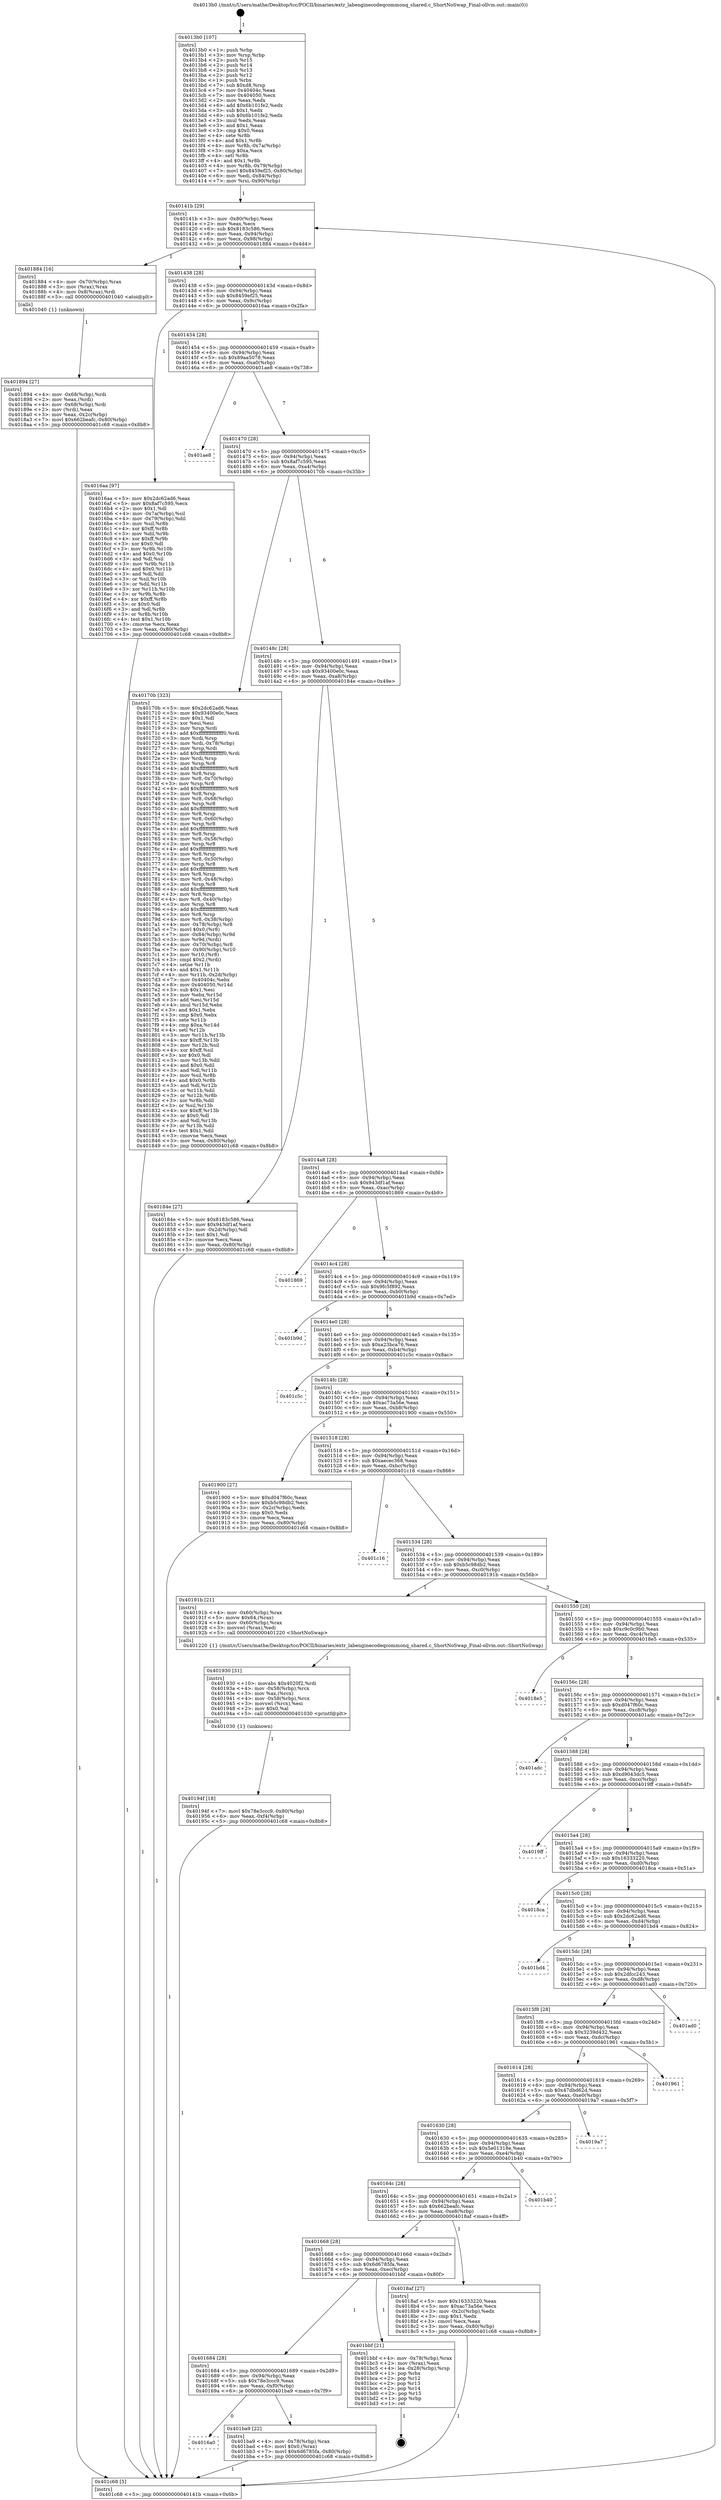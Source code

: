 digraph "0x4013b0" {
  label = "0x4013b0 (/mnt/c/Users/mathe/Desktop/tcc/POCII/binaries/extr_labenginecodeqcommonq_shared.c_ShortNoSwap_Final-ollvm.out::main(0))"
  labelloc = "t"
  node[shape=record]

  Entry [label="",width=0.3,height=0.3,shape=circle,fillcolor=black,style=filled]
  "0x40141b" [label="{
     0x40141b [29]\l
     | [instrs]\l
     &nbsp;&nbsp;0x40141b \<+3\>: mov -0x80(%rbp),%eax\l
     &nbsp;&nbsp;0x40141e \<+2\>: mov %eax,%ecx\l
     &nbsp;&nbsp;0x401420 \<+6\>: sub $0x8183c586,%ecx\l
     &nbsp;&nbsp;0x401426 \<+6\>: mov %eax,-0x94(%rbp)\l
     &nbsp;&nbsp;0x40142c \<+6\>: mov %ecx,-0x98(%rbp)\l
     &nbsp;&nbsp;0x401432 \<+6\>: je 0000000000401884 \<main+0x4d4\>\l
  }"]
  "0x401884" [label="{
     0x401884 [16]\l
     | [instrs]\l
     &nbsp;&nbsp;0x401884 \<+4\>: mov -0x70(%rbp),%rax\l
     &nbsp;&nbsp;0x401888 \<+3\>: mov (%rax),%rax\l
     &nbsp;&nbsp;0x40188b \<+4\>: mov 0x8(%rax),%rdi\l
     &nbsp;&nbsp;0x40188f \<+5\>: call 0000000000401040 \<atoi@plt\>\l
     | [calls]\l
     &nbsp;&nbsp;0x401040 \{1\} (unknown)\l
  }"]
  "0x401438" [label="{
     0x401438 [28]\l
     | [instrs]\l
     &nbsp;&nbsp;0x401438 \<+5\>: jmp 000000000040143d \<main+0x8d\>\l
     &nbsp;&nbsp;0x40143d \<+6\>: mov -0x94(%rbp),%eax\l
     &nbsp;&nbsp;0x401443 \<+5\>: sub $0x8459ef25,%eax\l
     &nbsp;&nbsp;0x401448 \<+6\>: mov %eax,-0x9c(%rbp)\l
     &nbsp;&nbsp;0x40144e \<+6\>: je 00000000004016aa \<main+0x2fa\>\l
  }"]
  Exit [label="",width=0.3,height=0.3,shape=circle,fillcolor=black,style=filled,peripheries=2]
  "0x4016aa" [label="{
     0x4016aa [97]\l
     | [instrs]\l
     &nbsp;&nbsp;0x4016aa \<+5\>: mov $0x2dc62ad6,%eax\l
     &nbsp;&nbsp;0x4016af \<+5\>: mov $0x8af7c595,%ecx\l
     &nbsp;&nbsp;0x4016b4 \<+2\>: mov $0x1,%dl\l
     &nbsp;&nbsp;0x4016b6 \<+4\>: mov -0x7a(%rbp),%sil\l
     &nbsp;&nbsp;0x4016ba \<+4\>: mov -0x79(%rbp),%dil\l
     &nbsp;&nbsp;0x4016be \<+3\>: mov %sil,%r8b\l
     &nbsp;&nbsp;0x4016c1 \<+4\>: xor $0xff,%r8b\l
     &nbsp;&nbsp;0x4016c5 \<+3\>: mov %dil,%r9b\l
     &nbsp;&nbsp;0x4016c8 \<+4\>: xor $0xff,%r9b\l
     &nbsp;&nbsp;0x4016cc \<+3\>: xor $0x0,%dl\l
     &nbsp;&nbsp;0x4016cf \<+3\>: mov %r8b,%r10b\l
     &nbsp;&nbsp;0x4016d2 \<+4\>: and $0x0,%r10b\l
     &nbsp;&nbsp;0x4016d6 \<+3\>: and %dl,%sil\l
     &nbsp;&nbsp;0x4016d9 \<+3\>: mov %r9b,%r11b\l
     &nbsp;&nbsp;0x4016dc \<+4\>: and $0x0,%r11b\l
     &nbsp;&nbsp;0x4016e0 \<+3\>: and %dl,%dil\l
     &nbsp;&nbsp;0x4016e3 \<+3\>: or %sil,%r10b\l
     &nbsp;&nbsp;0x4016e6 \<+3\>: or %dil,%r11b\l
     &nbsp;&nbsp;0x4016e9 \<+3\>: xor %r11b,%r10b\l
     &nbsp;&nbsp;0x4016ec \<+3\>: or %r9b,%r8b\l
     &nbsp;&nbsp;0x4016ef \<+4\>: xor $0xff,%r8b\l
     &nbsp;&nbsp;0x4016f3 \<+3\>: or $0x0,%dl\l
     &nbsp;&nbsp;0x4016f6 \<+3\>: and %dl,%r8b\l
     &nbsp;&nbsp;0x4016f9 \<+3\>: or %r8b,%r10b\l
     &nbsp;&nbsp;0x4016fc \<+4\>: test $0x1,%r10b\l
     &nbsp;&nbsp;0x401700 \<+3\>: cmovne %ecx,%eax\l
     &nbsp;&nbsp;0x401703 \<+3\>: mov %eax,-0x80(%rbp)\l
     &nbsp;&nbsp;0x401706 \<+5\>: jmp 0000000000401c68 \<main+0x8b8\>\l
  }"]
  "0x401454" [label="{
     0x401454 [28]\l
     | [instrs]\l
     &nbsp;&nbsp;0x401454 \<+5\>: jmp 0000000000401459 \<main+0xa9\>\l
     &nbsp;&nbsp;0x401459 \<+6\>: mov -0x94(%rbp),%eax\l
     &nbsp;&nbsp;0x40145f \<+5\>: sub $0x89aa5078,%eax\l
     &nbsp;&nbsp;0x401464 \<+6\>: mov %eax,-0xa0(%rbp)\l
     &nbsp;&nbsp;0x40146a \<+6\>: je 0000000000401ae8 \<main+0x738\>\l
  }"]
  "0x401c68" [label="{
     0x401c68 [5]\l
     | [instrs]\l
     &nbsp;&nbsp;0x401c68 \<+5\>: jmp 000000000040141b \<main+0x6b\>\l
  }"]
  "0x4013b0" [label="{
     0x4013b0 [107]\l
     | [instrs]\l
     &nbsp;&nbsp;0x4013b0 \<+1\>: push %rbp\l
     &nbsp;&nbsp;0x4013b1 \<+3\>: mov %rsp,%rbp\l
     &nbsp;&nbsp;0x4013b4 \<+2\>: push %r15\l
     &nbsp;&nbsp;0x4013b6 \<+2\>: push %r14\l
     &nbsp;&nbsp;0x4013b8 \<+2\>: push %r13\l
     &nbsp;&nbsp;0x4013ba \<+2\>: push %r12\l
     &nbsp;&nbsp;0x4013bc \<+1\>: push %rbx\l
     &nbsp;&nbsp;0x4013bd \<+7\>: sub $0xd8,%rsp\l
     &nbsp;&nbsp;0x4013c4 \<+7\>: mov 0x40404c,%eax\l
     &nbsp;&nbsp;0x4013cb \<+7\>: mov 0x404050,%ecx\l
     &nbsp;&nbsp;0x4013d2 \<+2\>: mov %eax,%edx\l
     &nbsp;&nbsp;0x4013d4 \<+6\>: add $0x6b101fe2,%edx\l
     &nbsp;&nbsp;0x4013da \<+3\>: sub $0x1,%edx\l
     &nbsp;&nbsp;0x4013dd \<+6\>: sub $0x6b101fe2,%edx\l
     &nbsp;&nbsp;0x4013e3 \<+3\>: imul %edx,%eax\l
     &nbsp;&nbsp;0x4013e6 \<+3\>: and $0x1,%eax\l
     &nbsp;&nbsp;0x4013e9 \<+3\>: cmp $0x0,%eax\l
     &nbsp;&nbsp;0x4013ec \<+4\>: sete %r8b\l
     &nbsp;&nbsp;0x4013f0 \<+4\>: and $0x1,%r8b\l
     &nbsp;&nbsp;0x4013f4 \<+4\>: mov %r8b,-0x7a(%rbp)\l
     &nbsp;&nbsp;0x4013f8 \<+3\>: cmp $0xa,%ecx\l
     &nbsp;&nbsp;0x4013fb \<+4\>: setl %r8b\l
     &nbsp;&nbsp;0x4013ff \<+4\>: and $0x1,%r8b\l
     &nbsp;&nbsp;0x401403 \<+4\>: mov %r8b,-0x79(%rbp)\l
     &nbsp;&nbsp;0x401407 \<+7\>: movl $0x8459ef25,-0x80(%rbp)\l
     &nbsp;&nbsp;0x40140e \<+6\>: mov %edi,-0x84(%rbp)\l
     &nbsp;&nbsp;0x401414 \<+7\>: mov %rsi,-0x90(%rbp)\l
  }"]
  "0x4016a0" [label="{
     0x4016a0\l
  }", style=dashed]
  "0x401ae8" [label="{
     0x401ae8\l
  }", style=dashed]
  "0x401470" [label="{
     0x401470 [28]\l
     | [instrs]\l
     &nbsp;&nbsp;0x401470 \<+5\>: jmp 0000000000401475 \<main+0xc5\>\l
     &nbsp;&nbsp;0x401475 \<+6\>: mov -0x94(%rbp),%eax\l
     &nbsp;&nbsp;0x40147b \<+5\>: sub $0x8af7c595,%eax\l
     &nbsp;&nbsp;0x401480 \<+6\>: mov %eax,-0xa4(%rbp)\l
     &nbsp;&nbsp;0x401486 \<+6\>: je 000000000040170b \<main+0x35b\>\l
  }"]
  "0x401ba9" [label="{
     0x401ba9 [22]\l
     | [instrs]\l
     &nbsp;&nbsp;0x401ba9 \<+4\>: mov -0x78(%rbp),%rax\l
     &nbsp;&nbsp;0x401bad \<+6\>: movl $0x0,(%rax)\l
     &nbsp;&nbsp;0x401bb3 \<+7\>: movl $0x6d6785fa,-0x80(%rbp)\l
     &nbsp;&nbsp;0x401bba \<+5\>: jmp 0000000000401c68 \<main+0x8b8\>\l
  }"]
  "0x40170b" [label="{
     0x40170b [323]\l
     | [instrs]\l
     &nbsp;&nbsp;0x40170b \<+5\>: mov $0x2dc62ad6,%eax\l
     &nbsp;&nbsp;0x401710 \<+5\>: mov $0x93400e0c,%ecx\l
     &nbsp;&nbsp;0x401715 \<+2\>: mov $0x1,%dl\l
     &nbsp;&nbsp;0x401717 \<+2\>: xor %esi,%esi\l
     &nbsp;&nbsp;0x401719 \<+3\>: mov %rsp,%rdi\l
     &nbsp;&nbsp;0x40171c \<+4\>: add $0xfffffffffffffff0,%rdi\l
     &nbsp;&nbsp;0x401720 \<+3\>: mov %rdi,%rsp\l
     &nbsp;&nbsp;0x401723 \<+4\>: mov %rdi,-0x78(%rbp)\l
     &nbsp;&nbsp;0x401727 \<+3\>: mov %rsp,%rdi\l
     &nbsp;&nbsp;0x40172a \<+4\>: add $0xfffffffffffffff0,%rdi\l
     &nbsp;&nbsp;0x40172e \<+3\>: mov %rdi,%rsp\l
     &nbsp;&nbsp;0x401731 \<+3\>: mov %rsp,%r8\l
     &nbsp;&nbsp;0x401734 \<+4\>: add $0xfffffffffffffff0,%r8\l
     &nbsp;&nbsp;0x401738 \<+3\>: mov %r8,%rsp\l
     &nbsp;&nbsp;0x40173b \<+4\>: mov %r8,-0x70(%rbp)\l
     &nbsp;&nbsp;0x40173f \<+3\>: mov %rsp,%r8\l
     &nbsp;&nbsp;0x401742 \<+4\>: add $0xfffffffffffffff0,%r8\l
     &nbsp;&nbsp;0x401746 \<+3\>: mov %r8,%rsp\l
     &nbsp;&nbsp;0x401749 \<+4\>: mov %r8,-0x68(%rbp)\l
     &nbsp;&nbsp;0x40174d \<+3\>: mov %rsp,%r8\l
     &nbsp;&nbsp;0x401750 \<+4\>: add $0xfffffffffffffff0,%r8\l
     &nbsp;&nbsp;0x401754 \<+3\>: mov %r8,%rsp\l
     &nbsp;&nbsp;0x401757 \<+4\>: mov %r8,-0x60(%rbp)\l
     &nbsp;&nbsp;0x40175b \<+3\>: mov %rsp,%r8\l
     &nbsp;&nbsp;0x40175e \<+4\>: add $0xfffffffffffffff0,%r8\l
     &nbsp;&nbsp;0x401762 \<+3\>: mov %r8,%rsp\l
     &nbsp;&nbsp;0x401765 \<+4\>: mov %r8,-0x58(%rbp)\l
     &nbsp;&nbsp;0x401769 \<+3\>: mov %rsp,%r8\l
     &nbsp;&nbsp;0x40176c \<+4\>: add $0xfffffffffffffff0,%r8\l
     &nbsp;&nbsp;0x401770 \<+3\>: mov %r8,%rsp\l
     &nbsp;&nbsp;0x401773 \<+4\>: mov %r8,-0x50(%rbp)\l
     &nbsp;&nbsp;0x401777 \<+3\>: mov %rsp,%r8\l
     &nbsp;&nbsp;0x40177a \<+4\>: add $0xfffffffffffffff0,%r8\l
     &nbsp;&nbsp;0x40177e \<+3\>: mov %r8,%rsp\l
     &nbsp;&nbsp;0x401781 \<+4\>: mov %r8,-0x48(%rbp)\l
     &nbsp;&nbsp;0x401785 \<+3\>: mov %rsp,%r8\l
     &nbsp;&nbsp;0x401788 \<+4\>: add $0xfffffffffffffff0,%r8\l
     &nbsp;&nbsp;0x40178c \<+3\>: mov %r8,%rsp\l
     &nbsp;&nbsp;0x40178f \<+4\>: mov %r8,-0x40(%rbp)\l
     &nbsp;&nbsp;0x401793 \<+3\>: mov %rsp,%r8\l
     &nbsp;&nbsp;0x401796 \<+4\>: add $0xfffffffffffffff0,%r8\l
     &nbsp;&nbsp;0x40179a \<+3\>: mov %r8,%rsp\l
     &nbsp;&nbsp;0x40179d \<+4\>: mov %r8,-0x38(%rbp)\l
     &nbsp;&nbsp;0x4017a1 \<+4\>: mov -0x78(%rbp),%r8\l
     &nbsp;&nbsp;0x4017a5 \<+7\>: movl $0x0,(%r8)\l
     &nbsp;&nbsp;0x4017ac \<+7\>: mov -0x84(%rbp),%r9d\l
     &nbsp;&nbsp;0x4017b3 \<+3\>: mov %r9d,(%rdi)\l
     &nbsp;&nbsp;0x4017b6 \<+4\>: mov -0x70(%rbp),%r8\l
     &nbsp;&nbsp;0x4017ba \<+7\>: mov -0x90(%rbp),%r10\l
     &nbsp;&nbsp;0x4017c1 \<+3\>: mov %r10,(%r8)\l
     &nbsp;&nbsp;0x4017c4 \<+3\>: cmpl $0x2,(%rdi)\l
     &nbsp;&nbsp;0x4017c7 \<+4\>: setne %r11b\l
     &nbsp;&nbsp;0x4017cb \<+4\>: and $0x1,%r11b\l
     &nbsp;&nbsp;0x4017cf \<+4\>: mov %r11b,-0x2d(%rbp)\l
     &nbsp;&nbsp;0x4017d3 \<+7\>: mov 0x40404c,%ebx\l
     &nbsp;&nbsp;0x4017da \<+8\>: mov 0x404050,%r14d\l
     &nbsp;&nbsp;0x4017e2 \<+3\>: sub $0x1,%esi\l
     &nbsp;&nbsp;0x4017e5 \<+3\>: mov %ebx,%r15d\l
     &nbsp;&nbsp;0x4017e8 \<+3\>: add %esi,%r15d\l
     &nbsp;&nbsp;0x4017eb \<+4\>: imul %r15d,%ebx\l
     &nbsp;&nbsp;0x4017ef \<+3\>: and $0x1,%ebx\l
     &nbsp;&nbsp;0x4017f2 \<+3\>: cmp $0x0,%ebx\l
     &nbsp;&nbsp;0x4017f5 \<+4\>: sete %r11b\l
     &nbsp;&nbsp;0x4017f9 \<+4\>: cmp $0xa,%r14d\l
     &nbsp;&nbsp;0x4017fd \<+4\>: setl %r12b\l
     &nbsp;&nbsp;0x401801 \<+3\>: mov %r11b,%r13b\l
     &nbsp;&nbsp;0x401804 \<+4\>: xor $0xff,%r13b\l
     &nbsp;&nbsp;0x401808 \<+3\>: mov %r12b,%sil\l
     &nbsp;&nbsp;0x40180b \<+4\>: xor $0xff,%sil\l
     &nbsp;&nbsp;0x40180f \<+3\>: xor $0x0,%dl\l
     &nbsp;&nbsp;0x401812 \<+3\>: mov %r13b,%dil\l
     &nbsp;&nbsp;0x401815 \<+4\>: and $0x0,%dil\l
     &nbsp;&nbsp;0x401819 \<+3\>: and %dl,%r11b\l
     &nbsp;&nbsp;0x40181c \<+3\>: mov %sil,%r8b\l
     &nbsp;&nbsp;0x40181f \<+4\>: and $0x0,%r8b\l
     &nbsp;&nbsp;0x401823 \<+3\>: and %dl,%r12b\l
     &nbsp;&nbsp;0x401826 \<+3\>: or %r11b,%dil\l
     &nbsp;&nbsp;0x401829 \<+3\>: or %r12b,%r8b\l
     &nbsp;&nbsp;0x40182c \<+3\>: xor %r8b,%dil\l
     &nbsp;&nbsp;0x40182f \<+3\>: or %sil,%r13b\l
     &nbsp;&nbsp;0x401832 \<+4\>: xor $0xff,%r13b\l
     &nbsp;&nbsp;0x401836 \<+3\>: or $0x0,%dl\l
     &nbsp;&nbsp;0x401839 \<+3\>: and %dl,%r13b\l
     &nbsp;&nbsp;0x40183c \<+3\>: or %r13b,%dil\l
     &nbsp;&nbsp;0x40183f \<+4\>: test $0x1,%dil\l
     &nbsp;&nbsp;0x401843 \<+3\>: cmovne %ecx,%eax\l
     &nbsp;&nbsp;0x401846 \<+3\>: mov %eax,-0x80(%rbp)\l
     &nbsp;&nbsp;0x401849 \<+5\>: jmp 0000000000401c68 \<main+0x8b8\>\l
  }"]
  "0x40148c" [label="{
     0x40148c [28]\l
     | [instrs]\l
     &nbsp;&nbsp;0x40148c \<+5\>: jmp 0000000000401491 \<main+0xe1\>\l
     &nbsp;&nbsp;0x401491 \<+6\>: mov -0x94(%rbp),%eax\l
     &nbsp;&nbsp;0x401497 \<+5\>: sub $0x93400e0c,%eax\l
     &nbsp;&nbsp;0x40149c \<+6\>: mov %eax,-0xa8(%rbp)\l
     &nbsp;&nbsp;0x4014a2 \<+6\>: je 000000000040184e \<main+0x49e\>\l
  }"]
  "0x401684" [label="{
     0x401684 [28]\l
     | [instrs]\l
     &nbsp;&nbsp;0x401684 \<+5\>: jmp 0000000000401689 \<main+0x2d9\>\l
     &nbsp;&nbsp;0x401689 \<+6\>: mov -0x94(%rbp),%eax\l
     &nbsp;&nbsp;0x40168f \<+5\>: sub $0x78e3ccc9,%eax\l
     &nbsp;&nbsp;0x401694 \<+6\>: mov %eax,-0xf0(%rbp)\l
     &nbsp;&nbsp;0x40169a \<+6\>: je 0000000000401ba9 \<main+0x7f9\>\l
  }"]
  "0x401bbf" [label="{
     0x401bbf [21]\l
     | [instrs]\l
     &nbsp;&nbsp;0x401bbf \<+4\>: mov -0x78(%rbp),%rax\l
     &nbsp;&nbsp;0x401bc3 \<+2\>: mov (%rax),%eax\l
     &nbsp;&nbsp;0x401bc5 \<+4\>: lea -0x28(%rbp),%rsp\l
     &nbsp;&nbsp;0x401bc9 \<+1\>: pop %rbx\l
     &nbsp;&nbsp;0x401bca \<+2\>: pop %r12\l
     &nbsp;&nbsp;0x401bcc \<+2\>: pop %r13\l
     &nbsp;&nbsp;0x401bce \<+2\>: pop %r14\l
     &nbsp;&nbsp;0x401bd0 \<+2\>: pop %r15\l
     &nbsp;&nbsp;0x401bd2 \<+1\>: pop %rbp\l
     &nbsp;&nbsp;0x401bd3 \<+1\>: ret\l
  }"]
  "0x40184e" [label="{
     0x40184e [27]\l
     | [instrs]\l
     &nbsp;&nbsp;0x40184e \<+5\>: mov $0x8183c586,%eax\l
     &nbsp;&nbsp;0x401853 \<+5\>: mov $0x943df1af,%ecx\l
     &nbsp;&nbsp;0x401858 \<+3\>: mov -0x2d(%rbp),%dl\l
     &nbsp;&nbsp;0x40185b \<+3\>: test $0x1,%dl\l
     &nbsp;&nbsp;0x40185e \<+3\>: cmovne %ecx,%eax\l
     &nbsp;&nbsp;0x401861 \<+3\>: mov %eax,-0x80(%rbp)\l
     &nbsp;&nbsp;0x401864 \<+5\>: jmp 0000000000401c68 \<main+0x8b8\>\l
  }"]
  "0x4014a8" [label="{
     0x4014a8 [28]\l
     | [instrs]\l
     &nbsp;&nbsp;0x4014a8 \<+5\>: jmp 00000000004014ad \<main+0xfd\>\l
     &nbsp;&nbsp;0x4014ad \<+6\>: mov -0x94(%rbp),%eax\l
     &nbsp;&nbsp;0x4014b3 \<+5\>: sub $0x943df1af,%eax\l
     &nbsp;&nbsp;0x4014b8 \<+6\>: mov %eax,-0xac(%rbp)\l
     &nbsp;&nbsp;0x4014be \<+6\>: je 0000000000401869 \<main+0x4b9\>\l
  }"]
  "0x401894" [label="{
     0x401894 [27]\l
     | [instrs]\l
     &nbsp;&nbsp;0x401894 \<+4\>: mov -0x68(%rbp),%rdi\l
     &nbsp;&nbsp;0x401898 \<+2\>: mov %eax,(%rdi)\l
     &nbsp;&nbsp;0x40189a \<+4\>: mov -0x68(%rbp),%rdi\l
     &nbsp;&nbsp;0x40189e \<+2\>: mov (%rdi),%eax\l
     &nbsp;&nbsp;0x4018a0 \<+3\>: mov %eax,-0x2c(%rbp)\l
     &nbsp;&nbsp;0x4018a3 \<+7\>: movl $0x662beafc,-0x80(%rbp)\l
     &nbsp;&nbsp;0x4018aa \<+5\>: jmp 0000000000401c68 \<main+0x8b8\>\l
  }"]
  "0x40194f" [label="{
     0x40194f [18]\l
     | [instrs]\l
     &nbsp;&nbsp;0x40194f \<+7\>: movl $0x78e3ccc9,-0x80(%rbp)\l
     &nbsp;&nbsp;0x401956 \<+6\>: mov %eax,-0xf4(%rbp)\l
     &nbsp;&nbsp;0x40195c \<+5\>: jmp 0000000000401c68 \<main+0x8b8\>\l
  }"]
  "0x401869" [label="{
     0x401869\l
  }", style=dashed]
  "0x4014c4" [label="{
     0x4014c4 [28]\l
     | [instrs]\l
     &nbsp;&nbsp;0x4014c4 \<+5\>: jmp 00000000004014c9 \<main+0x119\>\l
     &nbsp;&nbsp;0x4014c9 \<+6\>: mov -0x94(%rbp),%eax\l
     &nbsp;&nbsp;0x4014cf \<+5\>: sub $0x9fc5f892,%eax\l
     &nbsp;&nbsp;0x4014d4 \<+6\>: mov %eax,-0xb0(%rbp)\l
     &nbsp;&nbsp;0x4014da \<+6\>: je 0000000000401b9d \<main+0x7ed\>\l
  }"]
  "0x401930" [label="{
     0x401930 [31]\l
     | [instrs]\l
     &nbsp;&nbsp;0x401930 \<+10\>: movabs $0x4020f2,%rdi\l
     &nbsp;&nbsp;0x40193a \<+4\>: mov -0x58(%rbp),%rcx\l
     &nbsp;&nbsp;0x40193e \<+3\>: mov %ax,(%rcx)\l
     &nbsp;&nbsp;0x401941 \<+4\>: mov -0x58(%rbp),%rcx\l
     &nbsp;&nbsp;0x401945 \<+3\>: movswl (%rcx),%esi\l
     &nbsp;&nbsp;0x401948 \<+2\>: mov $0x0,%al\l
     &nbsp;&nbsp;0x40194a \<+5\>: call 0000000000401030 \<printf@plt\>\l
     | [calls]\l
     &nbsp;&nbsp;0x401030 \{1\} (unknown)\l
  }"]
  "0x401b9d" [label="{
     0x401b9d\l
  }", style=dashed]
  "0x4014e0" [label="{
     0x4014e0 [28]\l
     | [instrs]\l
     &nbsp;&nbsp;0x4014e0 \<+5\>: jmp 00000000004014e5 \<main+0x135\>\l
     &nbsp;&nbsp;0x4014e5 \<+6\>: mov -0x94(%rbp),%eax\l
     &nbsp;&nbsp;0x4014eb \<+5\>: sub $0xa23bca76,%eax\l
     &nbsp;&nbsp;0x4014f0 \<+6\>: mov %eax,-0xb4(%rbp)\l
     &nbsp;&nbsp;0x4014f6 \<+6\>: je 0000000000401c5c \<main+0x8ac\>\l
  }"]
  "0x401668" [label="{
     0x401668 [28]\l
     | [instrs]\l
     &nbsp;&nbsp;0x401668 \<+5\>: jmp 000000000040166d \<main+0x2bd\>\l
     &nbsp;&nbsp;0x40166d \<+6\>: mov -0x94(%rbp),%eax\l
     &nbsp;&nbsp;0x401673 \<+5\>: sub $0x6d6785fa,%eax\l
     &nbsp;&nbsp;0x401678 \<+6\>: mov %eax,-0xec(%rbp)\l
     &nbsp;&nbsp;0x40167e \<+6\>: je 0000000000401bbf \<main+0x80f\>\l
  }"]
  "0x401c5c" [label="{
     0x401c5c\l
  }", style=dashed]
  "0x4014fc" [label="{
     0x4014fc [28]\l
     | [instrs]\l
     &nbsp;&nbsp;0x4014fc \<+5\>: jmp 0000000000401501 \<main+0x151\>\l
     &nbsp;&nbsp;0x401501 \<+6\>: mov -0x94(%rbp),%eax\l
     &nbsp;&nbsp;0x401507 \<+5\>: sub $0xac73a56e,%eax\l
     &nbsp;&nbsp;0x40150c \<+6\>: mov %eax,-0xb8(%rbp)\l
     &nbsp;&nbsp;0x401512 \<+6\>: je 0000000000401900 \<main+0x550\>\l
  }"]
  "0x4018af" [label="{
     0x4018af [27]\l
     | [instrs]\l
     &nbsp;&nbsp;0x4018af \<+5\>: mov $0x16333220,%eax\l
     &nbsp;&nbsp;0x4018b4 \<+5\>: mov $0xac73a56e,%ecx\l
     &nbsp;&nbsp;0x4018b9 \<+3\>: mov -0x2c(%rbp),%edx\l
     &nbsp;&nbsp;0x4018bc \<+3\>: cmp $0x1,%edx\l
     &nbsp;&nbsp;0x4018bf \<+3\>: cmovl %ecx,%eax\l
     &nbsp;&nbsp;0x4018c2 \<+3\>: mov %eax,-0x80(%rbp)\l
     &nbsp;&nbsp;0x4018c5 \<+5\>: jmp 0000000000401c68 \<main+0x8b8\>\l
  }"]
  "0x401900" [label="{
     0x401900 [27]\l
     | [instrs]\l
     &nbsp;&nbsp;0x401900 \<+5\>: mov $0xd047f60c,%eax\l
     &nbsp;&nbsp;0x401905 \<+5\>: mov $0xb5c98db2,%ecx\l
     &nbsp;&nbsp;0x40190a \<+3\>: mov -0x2c(%rbp),%edx\l
     &nbsp;&nbsp;0x40190d \<+3\>: cmp $0x0,%edx\l
     &nbsp;&nbsp;0x401910 \<+3\>: cmove %ecx,%eax\l
     &nbsp;&nbsp;0x401913 \<+3\>: mov %eax,-0x80(%rbp)\l
     &nbsp;&nbsp;0x401916 \<+5\>: jmp 0000000000401c68 \<main+0x8b8\>\l
  }"]
  "0x401518" [label="{
     0x401518 [28]\l
     | [instrs]\l
     &nbsp;&nbsp;0x401518 \<+5\>: jmp 000000000040151d \<main+0x16d\>\l
     &nbsp;&nbsp;0x40151d \<+6\>: mov -0x94(%rbp),%eax\l
     &nbsp;&nbsp;0x401523 \<+5\>: sub $0xaecec368,%eax\l
     &nbsp;&nbsp;0x401528 \<+6\>: mov %eax,-0xbc(%rbp)\l
     &nbsp;&nbsp;0x40152e \<+6\>: je 0000000000401c16 \<main+0x866\>\l
  }"]
  "0x40164c" [label="{
     0x40164c [28]\l
     | [instrs]\l
     &nbsp;&nbsp;0x40164c \<+5\>: jmp 0000000000401651 \<main+0x2a1\>\l
     &nbsp;&nbsp;0x401651 \<+6\>: mov -0x94(%rbp),%eax\l
     &nbsp;&nbsp;0x401657 \<+5\>: sub $0x662beafc,%eax\l
     &nbsp;&nbsp;0x40165c \<+6\>: mov %eax,-0xe8(%rbp)\l
     &nbsp;&nbsp;0x401662 \<+6\>: je 00000000004018af \<main+0x4ff\>\l
  }"]
  "0x401c16" [label="{
     0x401c16\l
  }", style=dashed]
  "0x401534" [label="{
     0x401534 [28]\l
     | [instrs]\l
     &nbsp;&nbsp;0x401534 \<+5\>: jmp 0000000000401539 \<main+0x189\>\l
     &nbsp;&nbsp;0x401539 \<+6\>: mov -0x94(%rbp),%eax\l
     &nbsp;&nbsp;0x40153f \<+5\>: sub $0xb5c98db2,%eax\l
     &nbsp;&nbsp;0x401544 \<+6\>: mov %eax,-0xc0(%rbp)\l
     &nbsp;&nbsp;0x40154a \<+6\>: je 000000000040191b \<main+0x56b\>\l
  }"]
  "0x401b40" [label="{
     0x401b40\l
  }", style=dashed]
  "0x40191b" [label="{
     0x40191b [21]\l
     | [instrs]\l
     &nbsp;&nbsp;0x40191b \<+4\>: mov -0x60(%rbp),%rax\l
     &nbsp;&nbsp;0x40191f \<+5\>: movw $0x64,(%rax)\l
     &nbsp;&nbsp;0x401924 \<+4\>: mov -0x60(%rbp),%rax\l
     &nbsp;&nbsp;0x401928 \<+3\>: movswl (%rax),%edi\l
     &nbsp;&nbsp;0x40192b \<+5\>: call 0000000000401220 \<ShortNoSwap\>\l
     | [calls]\l
     &nbsp;&nbsp;0x401220 \{1\} (/mnt/c/Users/mathe/Desktop/tcc/POCII/binaries/extr_labenginecodeqcommonq_shared.c_ShortNoSwap_Final-ollvm.out::ShortNoSwap)\l
  }"]
  "0x401550" [label="{
     0x401550 [28]\l
     | [instrs]\l
     &nbsp;&nbsp;0x401550 \<+5\>: jmp 0000000000401555 \<main+0x1a5\>\l
     &nbsp;&nbsp;0x401555 \<+6\>: mov -0x94(%rbp),%eax\l
     &nbsp;&nbsp;0x40155b \<+5\>: sub $0xc9c0c9b0,%eax\l
     &nbsp;&nbsp;0x401560 \<+6\>: mov %eax,-0xc4(%rbp)\l
     &nbsp;&nbsp;0x401566 \<+6\>: je 00000000004018e5 \<main+0x535\>\l
  }"]
  "0x401630" [label="{
     0x401630 [28]\l
     | [instrs]\l
     &nbsp;&nbsp;0x401630 \<+5\>: jmp 0000000000401635 \<main+0x285\>\l
     &nbsp;&nbsp;0x401635 \<+6\>: mov -0x94(%rbp),%eax\l
     &nbsp;&nbsp;0x40163b \<+5\>: sub $0x5e01318e,%eax\l
     &nbsp;&nbsp;0x401640 \<+6\>: mov %eax,-0xe4(%rbp)\l
     &nbsp;&nbsp;0x401646 \<+6\>: je 0000000000401b40 \<main+0x790\>\l
  }"]
  "0x4018e5" [label="{
     0x4018e5\l
  }", style=dashed]
  "0x40156c" [label="{
     0x40156c [28]\l
     | [instrs]\l
     &nbsp;&nbsp;0x40156c \<+5\>: jmp 0000000000401571 \<main+0x1c1\>\l
     &nbsp;&nbsp;0x401571 \<+6\>: mov -0x94(%rbp),%eax\l
     &nbsp;&nbsp;0x401577 \<+5\>: sub $0xd047f60c,%eax\l
     &nbsp;&nbsp;0x40157c \<+6\>: mov %eax,-0xc8(%rbp)\l
     &nbsp;&nbsp;0x401582 \<+6\>: je 0000000000401adc \<main+0x72c\>\l
  }"]
  "0x4019a7" [label="{
     0x4019a7\l
  }", style=dashed]
  "0x401adc" [label="{
     0x401adc\l
  }", style=dashed]
  "0x401588" [label="{
     0x401588 [28]\l
     | [instrs]\l
     &nbsp;&nbsp;0x401588 \<+5\>: jmp 000000000040158d \<main+0x1dd\>\l
     &nbsp;&nbsp;0x40158d \<+6\>: mov -0x94(%rbp),%eax\l
     &nbsp;&nbsp;0x401593 \<+5\>: sub $0xd9043dc5,%eax\l
     &nbsp;&nbsp;0x401598 \<+6\>: mov %eax,-0xcc(%rbp)\l
     &nbsp;&nbsp;0x40159e \<+6\>: je 00000000004019ff \<main+0x64f\>\l
  }"]
  "0x401614" [label="{
     0x401614 [28]\l
     | [instrs]\l
     &nbsp;&nbsp;0x401614 \<+5\>: jmp 0000000000401619 \<main+0x269\>\l
     &nbsp;&nbsp;0x401619 \<+6\>: mov -0x94(%rbp),%eax\l
     &nbsp;&nbsp;0x40161f \<+5\>: sub $0x47dbd62d,%eax\l
     &nbsp;&nbsp;0x401624 \<+6\>: mov %eax,-0xe0(%rbp)\l
     &nbsp;&nbsp;0x40162a \<+6\>: je 00000000004019a7 \<main+0x5f7\>\l
  }"]
  "0x4019ff" [label="{
     0x4019ff\l
  }", style=dashed]
  "0x4015a4" [label="{
     0x4015a4 [28]\l
     | [instrs]\l
     &nbsp;&nbsp;0x4015a4 \<+5\>: jmp 00000000004015a9 \<main+0x1f9\>\l
     &nbsp;&nbsp;0x4015a9 \<+6\>: mov -0x94(%rbp),%eax\l
     &nbsp;&nbsp;0x4015af \<+5\>: sub $0x16333220,%eax\l
     &nbsp;&nbsp;0x4015b4 \<+6\>: mov %eax,-0xd0(%rbp)\l
     &nbsp;&nbsp;0x4015ba \<+6\>: je 00000000004018ca \<main+0x51a\>\l
  }"]
  "0x401961" [label="{
     0x401961\l
  }", style=dashed]
  "0x4018ca" [label="{
     0x4018ca\l
  }", style=dashed]
  "0x4015c0" [label="{
     0x4015c0 [28]\l
     | [instrs]\l
     &nbsp;&nbsp;0x4015c0 \<+5\>: jmp 00000000004015c5 \<main+0x215\>\l
     &nbsp;&nbsp;0x4015c5 \<+6\>: mov -0x94(%rbp),%eax\l
     &nbsp;&nbsp;0x4015cb \<+5\>: sub $0x2dc62ad6,%eax\l
     &nbsp;&nbsp;0x4015d0 \<+6\>: mov %eax,-0xd4(%rbp)\l
     &nbsp;&nbsp;0x4015d6 \<+6\>: je 0000000000401bd4 \<main+0x824\>\l
  }"]
  "0x4015f8" [label="{
     0x4015f8 [28]\l
     | [instrs]\l
     &nbsp;&nbsp;0x4015f8 \<+5\>: jmp 00000000004015fd \<main+0x24d\>\l
     &nbsp;&nbsp;0x4015fd \<+6\>: mov -0x94(%rbp),%eax\l
     &nbsp;&nbsp;0x401603 \<+5\>: sub $0x3239d432,%eax\l
     &nbsp;&nbsp;0x401608 \<+6\>: mov %eax,-0xdc(%rbp)\l
     &nbsp;&nbsp;0x40160e \<+6\>: je 0000000000401961 \<main+0x5b1\>\l
  }"]
  "0x401bd4" [label="{
     0x401bd4\l
  }", style=dashed]
  "0x4015dc" [label="{
     0x4015dc [28]\l
     | [instrs]\l
     &nbsp;&nbsp;0x4015dc \<+5\>: jmp 00000000004015e1 \<main+0x231\>\l
     &nbsp;&nbsp;0x4015e1 \<+6\>: mov -0x94(%rbp),%eax\l
     &nbsp;&nbsp;0x4015e7 \<+5\>: sub $0x2dfcc243,%eax\l
     &nbsp;&nbsp;0x4015ec \<+6\>: mov %eax,-0xd8(%rbp)\l
     &nbsp;&nbsp;0x4015f2 \<+6\>: je 0000000000401ad0 \<main+0x720\>\l
  }"]
  "0x401ad0" [label="{
     0x401ad0\l
  }", style=dashed]
  Entry -> "0x4013b0" [label=" 1"]
  "0x40141b" -> "0x401884" [label=" 1"]
  "0x40141b" -> "0x401438" [label=" 8"]
  "0x401bbf" -> Exit [label=" 1"]
  "0x401438" -> "0x4016aa" [label=" 1"]
  "0x401438" -> "0x401454" [label=" 7"]
  "0x4016aa" -> "0x401c68" [label=" 1"]
  "0x4013b0" -> "0x40141b" [label=" 1"]
  "0x401c68" -> "0x40141b" [label=" 8"]
  "0x401ba9" -> "0x401c68" [label=" 1"]
  "0x401454" -> "0x401ae8" [label=" 0"]
  "0x401454" -> "0x401470" [label=" 7"]
  "0x401684" -> "0x4016a0" [label=" 0"]
  "0x401470" -> "0x40170b" [label=" 1"]
  "0x401470" -> "0x40148c" [label=" 6"]
  "0x401684" -> "0x401ba9" [label=" 1"]
  "0x40170b" -> "0x401c68" [label=" 1"]
  "0x401668" -> "0x401684" [label=" 1"]
  "0x40148c" -> "0x40184e" [label=" 1"]
  "0x40148c" -> "0x4014a8" [label=" 5"]
  "0x40184e" -> "0x401c68" [label=" 1"]
  "0x401884" -> "0x401894" [label=" 1"]
  "0x401894" -> "0x401c68" [label=" 1"]
  "0x401668" -> "0x401bbf" [label=" 1"]
  "0x4014a8" -> "0x401869" [label=" 0"]
  "0x4014a8" -> "0x4014c4" [label=" 5"]
  "0x40194f" -> "0x401c68" [label=" 1"]
  "0x4014c4" -> "0x401b9d" [label=" 0"]
  "0x4014c4" -> "0x4014e0" [label=" 5"]
  "0x401930" -> "0x40194f" [label=" 1"]
  "0x4014e0" -> "0x401c5c" [label=" 0"]
  "0x4014e0" -> "0x4014fc" [label=" 5"]
  "0x40191b" -> "0x401930" [label=" 1"]
  "0x4014fc" -> "0x401900" [label=" 1"]
  "0x4014fc" -> "0x401518" [label=" 4"]
  "0x401900" -> "0x401c68" [label=" 1"]
  "0x401518" -> "0x401c16" [label=" 0"]
  "0x401518" -> "0x401534" [label=" 4"]
  "0x40164c" -> "0x401668" [label=" 2"]
  "0x401534" -> "0x40191b" [label=" 1"]
  "0x401534" -> "0x401550" [label=" 3"]
  "0x40164c" -> "0x4018af" [label=" 1"]
  "0x401550" -> "0x4018e5" [label=" 0"]
  "0x401550" -> "0x40156c" [label=" 3"]
  "0x401630" -> "0x40164c" [label=" 3"]
  "0x40156c" -> "0x401adc" [label=" 0"]
  "0x40156c" -> "0x401588" [label=" 3"]
  "0x401630" -> "0x401b40" [label=" 0"]
  "0x401588" -> "0x4019ff" [label=" 0"]
  "0x401588" -> "0x4015a4" [label=" 3"]
  "0x401614" -> "0x401630" [label=" 3"]
  "0x4015a4" -> "0x4018ca" [label=" 0"]
  "0x4015a4" -> "0x4015c0" [label=" 3"]
  "0x401614" -> "0x4019a7" [label=" 0"]
  "0x4015c0" -> "0x401bd4" [label=" 0"]
  "0x4015c0" -> "0x4015dc" [label=" 3"]
  "0x4015f8" -> "0x401614" [label=" 3"]
  "0x4015dc" -> "0x401ad0" [label=" 0"]
  "0x4015dc" -> "0x4015f8" [label=" 3"]
  "0x4018af" -> "0x401c68" [label=" 1"]
  "0x4015f8" -> "0x401961" [label=" 0"]
}
